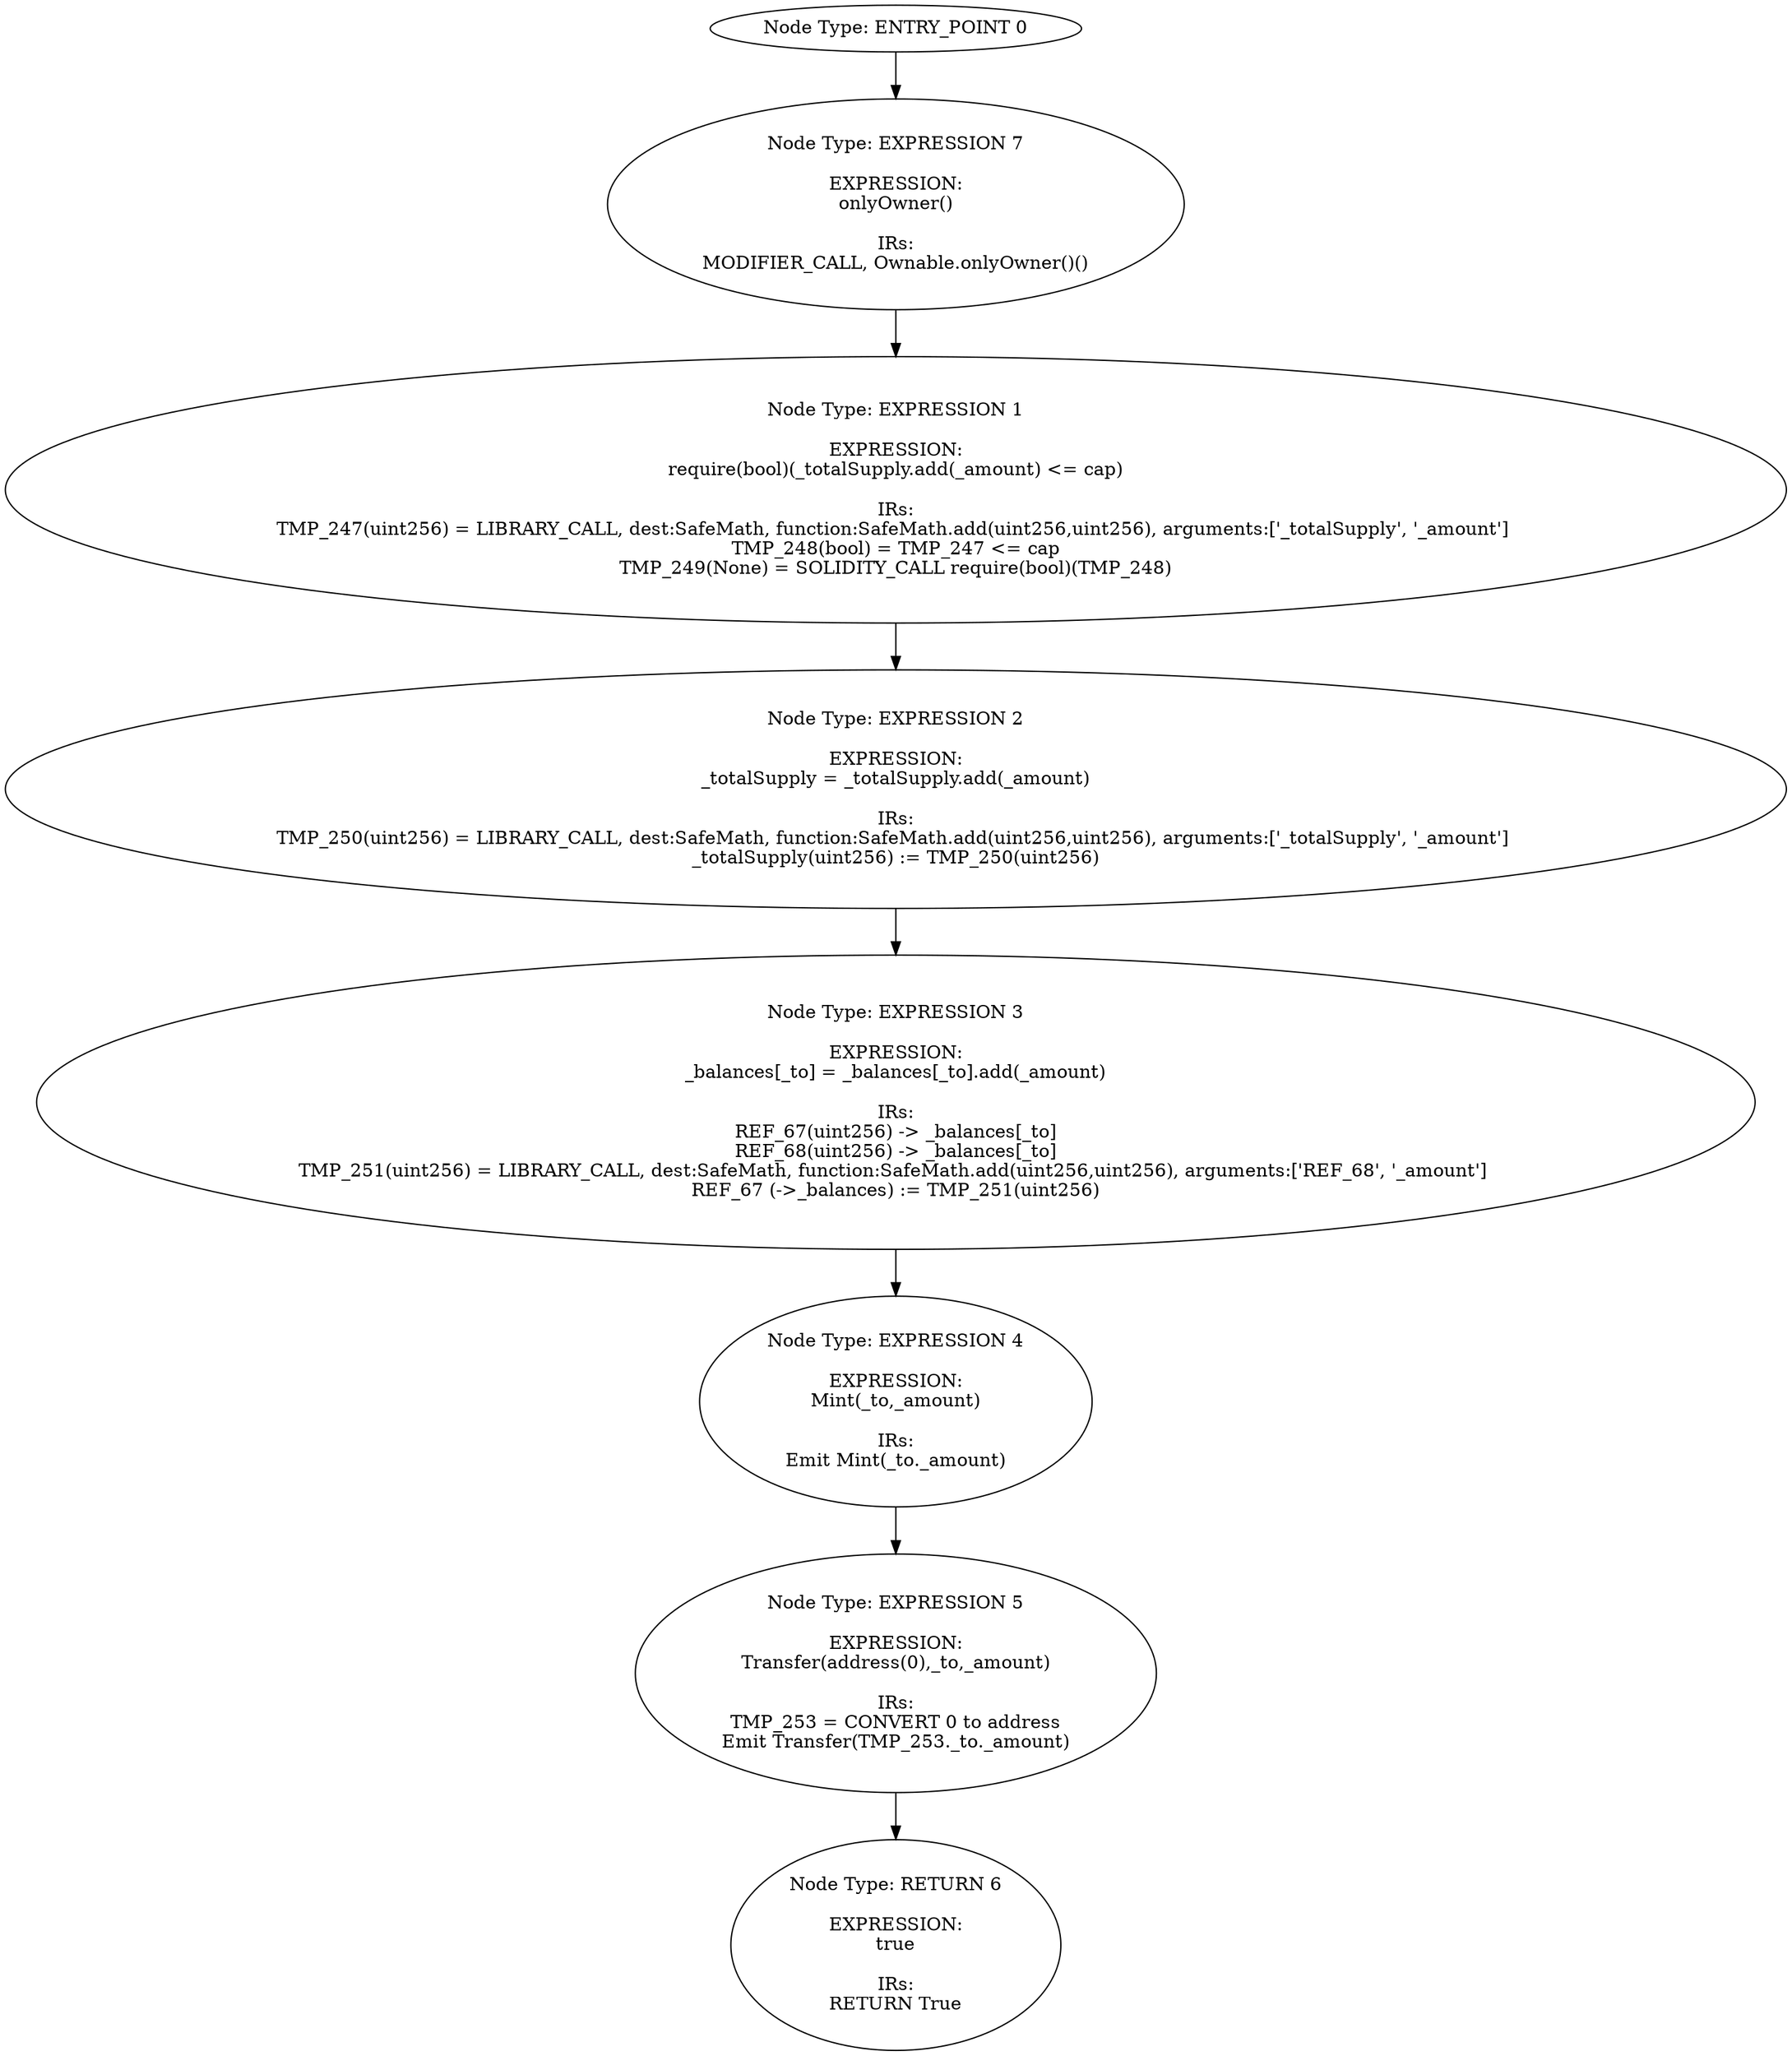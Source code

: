 digraph{
0[label="Node Type: ENTRY_POINT 0
"];
0->7;
1[label="Node Type: EXPRESSION 1

EXPRESSION:
require(bool)(_totalSupply.add(_amount) <= cap)

IRs:
TMP_247(uint256) = LIBRARY_CALL, dest:SafeMath, function:SafeMath.add(uint256,uint256), arguments:['_totalSupply', '_amount'] 
TMP_248(bool) = TMP_247 <= cap
TMP_249(None) = SOLIDITY_CALL require(bool)(TMP_248)"];
1->2;
2[label="Node Type: EXPRESSION 2

EXPRESSION:
_totalSupply = _totalSupply.add(_amount)

IRs:
TMP_250(uint256) = LIBRARY_CALL, dest:SafeMath, function:SafeMath.add(uint256,uint256), arguments:['_totalSupply', '_amount'] 
_totalSupply(uint256) := TMP_250(uint256)"];
2->3;
3[label="Node Type: EXPRESSION 3

EXPRESSION:
_balances[_to] = _balances[_to].add(_amount)

IRs:
REF_67(uint256) -> _balances[_to]
REF_68(uint256) -> _balances[_to]
TMP_251(uint256) = LIBRARY_CALL, dest:SafeMath, function:SafeMath.add(uint256,uint256), arguments:['REF_68', '_amount'] 
REF_67 (->_balances) := TMP_251(uint256)"];
3->4;
4[label="Node Type: EXPRESSION 4

EXPRESSION:
Mint(_to,_amount)

IRs:
Emit Mint(_to._amount)"];
4->5;
5[label="Node Type: EXPRESSION 5

EXPRESSION:
Transfer(address(0),_to,_amount)

IRs:
TMP_253 = CONVERT 0 to address
Emit Transfer(TMP_253._to._amount)"];
5->6;
6[label="Node Type: RETURN 6

EXPRESSION:
true

IRs:
RETURN True"];
7[label="Node Type: EXPRESSION 7

EXPRESSION:
onlyOwner()

IRs:
MODIFIER_CALL, Ownable.onlyOwner()()"];
7->1;
}
